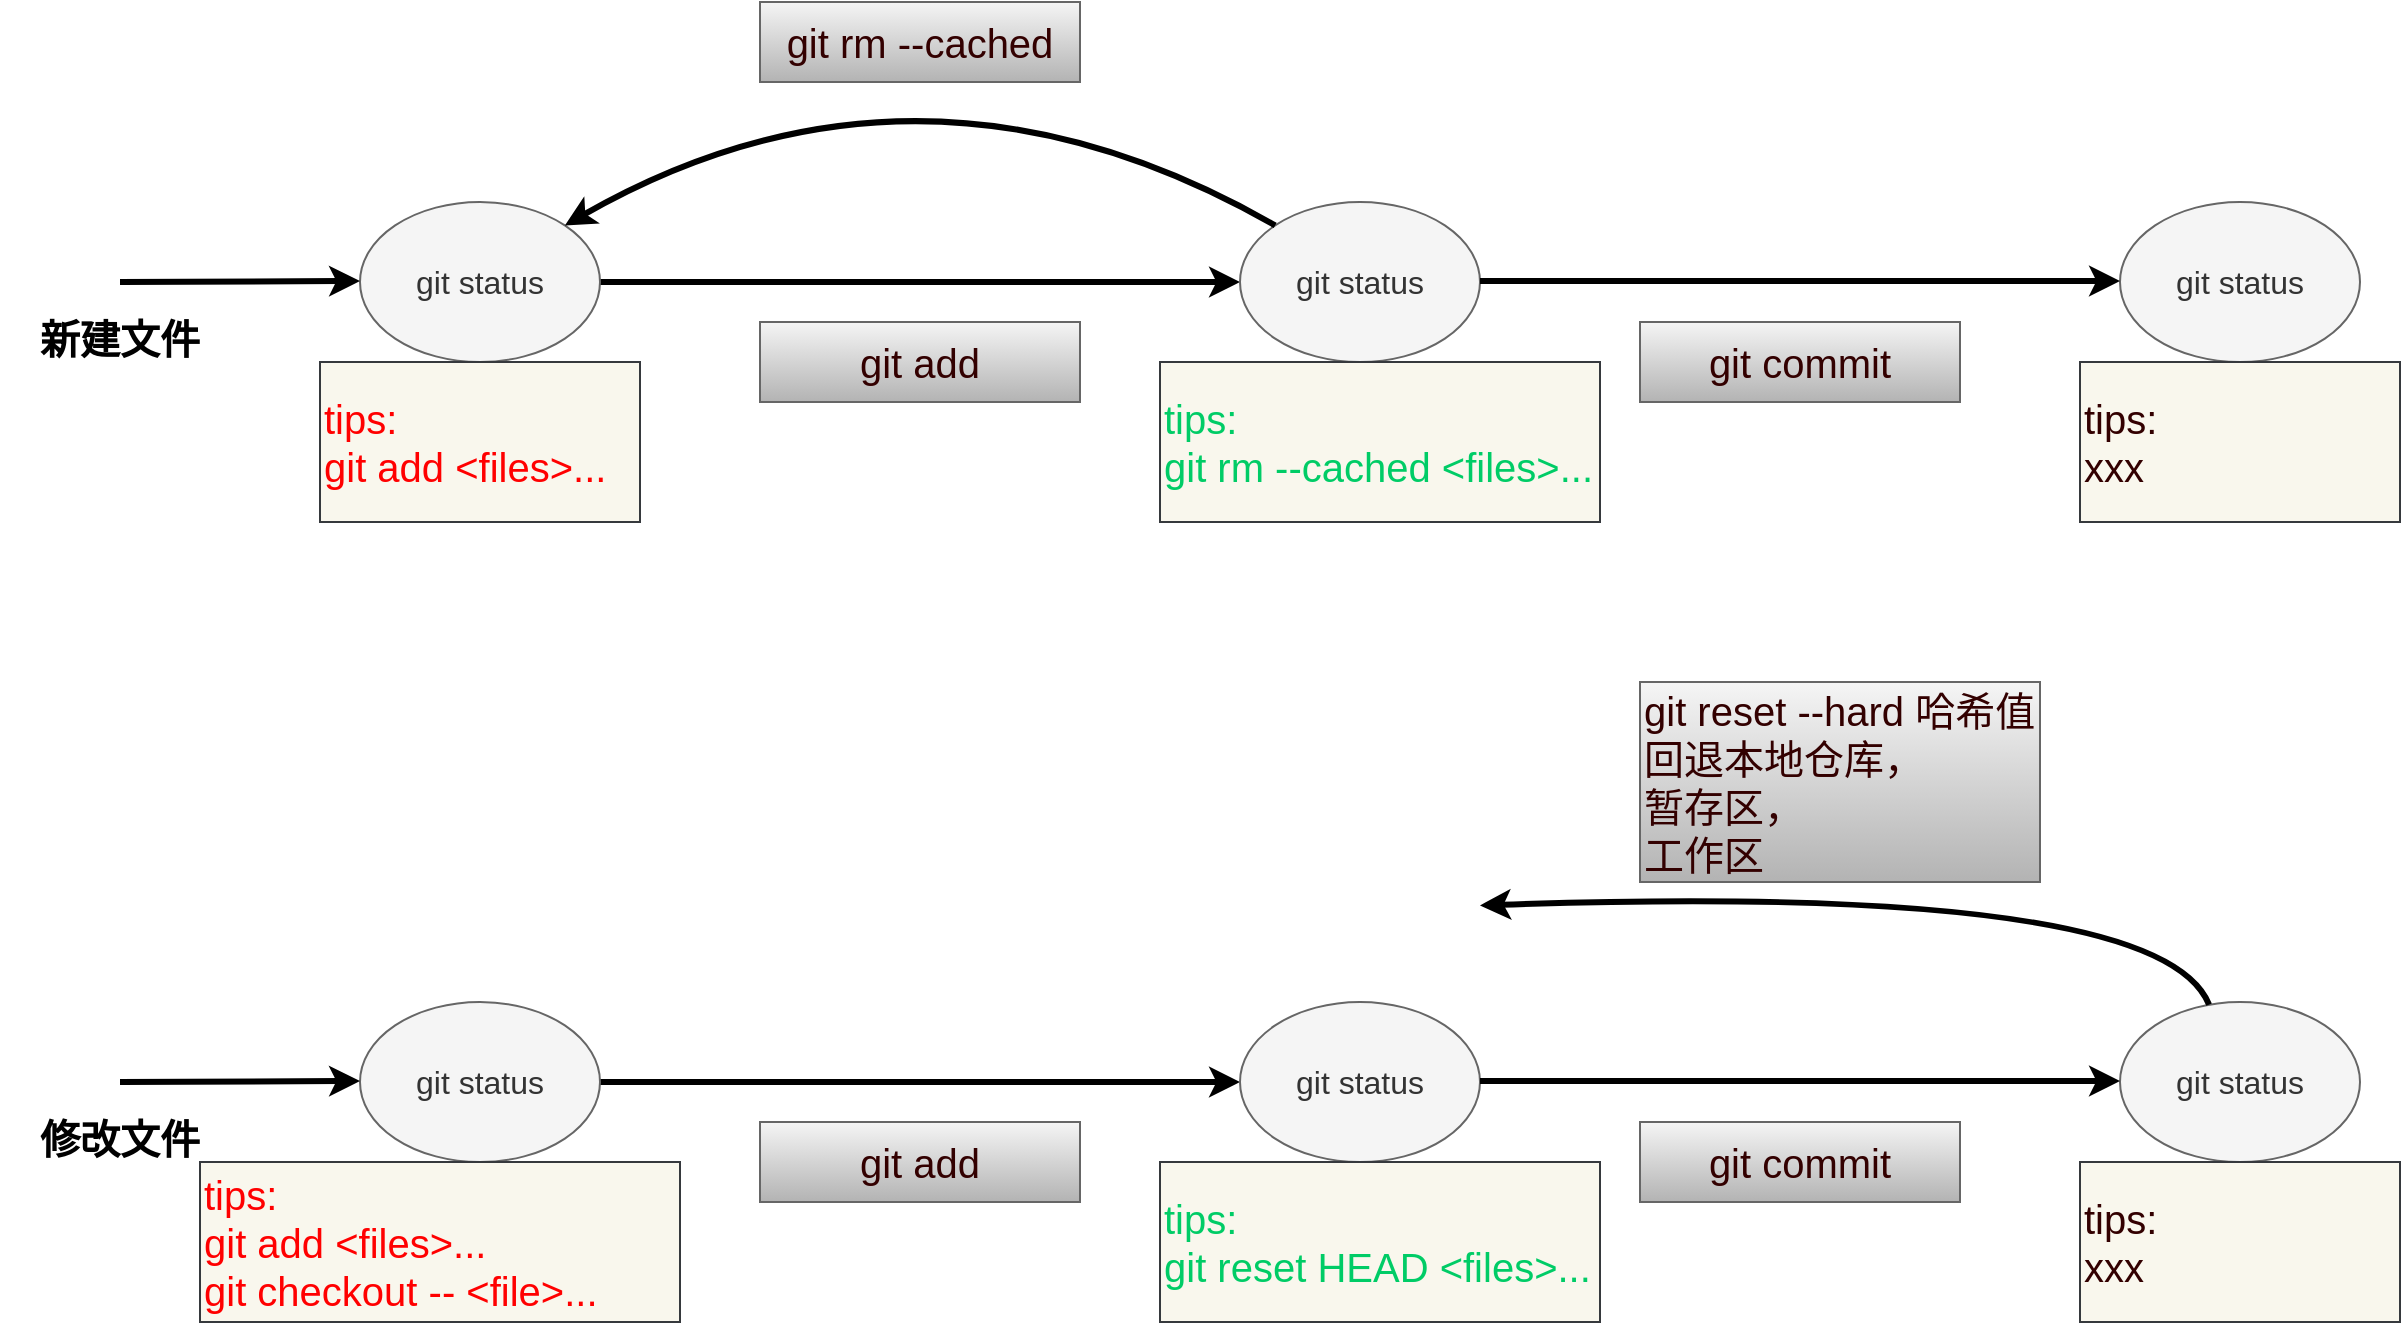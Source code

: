 <mxfile version="14.6.13" type="device"><diagram id="MwqngWskL66P2lwdxhEK" name="第 1 页"><mxGraphModel dx="2760" dy="3160" grid="1" gridSize="10" guides="1" tooltips="1" connect="1" arrows="1" fold="1" page="1" pageScale="1" pageWidth="827" pageHeight="1169" math="0" shadow="0"><root><mxCell id="0"/><mxCell id="1" parent="0"/><mxCell id="QUeZLK3ar5T5qplEnTdl-2" value="" style="endArrow=classic;html=1;exitX=1;exitY=0.5;exitDx=0;exitDy=0;strokeWidth=3;entryX=0;entryY=0.5;entryDx=0;entryDy=0;" parent="1" source="QUeZLK3ar5T5qplEnTdl-10" target="QUeZLK3ar5T5qplEnTdl-11" edge="1"><mxGeometry width="50" height="50" relative="1" as="geometry"><mxPoint x="-1210" y="-2230" as="sourcePoint"/><mxPoint x="-1160" y="-2160" as="targetPoint"/><Array as="points"/></mxGeometry></mxCell><mxCell id="QUeZLK3ar5T5qplEnTdl-10" value="&lt;font style=&quot;font-size: 16px&quot;&gt;git status&lt;/font&gt;" style="ellipse;whiteSpace=wrap;html=1;fillColor=#f5f5f5;strokeColor=#666666;fontColor=#333333;" parent="1" vertex="1"><mxGeometry x="-1400" y="-2000" width="120" height="80" as="geometry"/></mxCell><mxCell id="QUeZLK3ar5T5qplEnTdl-11" value="&lt;font style=&quot;font-size: 16px&quot;&gt;git status&lt;/font&gt;" style="ellipse;whiteSpace=wrap;html=1;fillColor=#f5f5f5;strokeColor=#666666;fontColor=#333333;" parent="1" vertex="1"><mxGeometry x="-960" y="-2000" width="120" height="80" as="geometry"/></mxCell><mxCell id="QUeZLK3ar5T5qplEnTdl-12" value="&lt;div&gt;&lt;span style=&quot;color: rgb(255 , 0 , 0) ; font-size: 20px&quot;&gt;tips:&lt;/span&gt;&lt;/div&gt;&lt;font style=&quot;font-size: 20px&quot;&gt;&lt;div&gt;&lt;span style=&quot;color: rgb(255 , 0 , 0)&quot;&gt;git add &amp;lt;files&amp;gt;...&lt;/span&gt;&lt;/div&gt;&lt;/font&gt;" style="rounded=0;whiteSpace=wrap;html=1;fontSize=16;fillColor=#f9f7ed;strokeColor=#36393d;align=left;" parent="1" vertex="1"><mxGeometry x="-1420" y="-1920" width="160" height="80" as="geometry"/></mxCell><mxCell id="QUeZLK3ar5T5qplEnTdl-13" value="&lt;div&gt;&lt;span style=&quot;color: rgb(0 , 204 , 102) ; font-size: 20px&quot;&gt;tips:&lt;/span&gt;&lt;/div&gt;&lt;font style=&quot;font-size: 20px&quot;&gt;&lt;div&gt;&lt;span style=&quot;color: rgb(0 , 204 , 102)&quot;&gt;git rm --cached &amp;lt;files&amp;gt;...&lt;/span&gt;&lt;/div&gt;&lt;/font&gt;" style="rounded=0;whiteSpace=wrap;html=1;fontSize=16;fillColor=#f9f7ed;strokeColor=#36393d;align=left;" parent="1" vertex="1"><mxGeometry x="-1000" y="-1920" width="220" height="80" as="geometry"/></mxCell><mxCell id="QUeZLK3ar5T5qplEnTdl-14" value="&lt;font style=&quot;font-size: 16px&quot;&gt;git status&lt;/font&gt;" style="ellipse;whiteSpace=wrap;html=1;fillColor=#f5f5f5;strokeColor=#666666;fontColor=#333333;" parent="1" vertex="1"><mxGeometry x="-520" y="-2000" width="120" height="80" as="geometry"/></mxCell><mxCell id="QUeZLK3ar5T5qplEnTdl-15" value="&lt;div&gt;&lt;span style=&quot;color: rgb(51 , 0 , 0) ; font-size: 20px&quot;&gt;tips:&lt;/span&gt;&lt;/div&gt;&lt;font style=&quot;font-size: 20px&quot;&gt;&lt;div&gt;&lt;span style=&quot;color: rgb(51 , 0 , 0)&quot;&gt;xxx&lt;/span&gt;&lt;/div&gt;&lt;/font&gt;" style="rounded=0;whiteSpace=wrap;html=1;fontSize=16;fillColor=#f9f7ed;strokeColor=#36393d;align=left;" parent="1" vertex="1"><mxGeometry x="-540" y="-1920" width="160" height="80" as="geometry"/></mxCell><mxCell id="QUeZLK3ar5T5qplEnTdl-19" value="" style="endArrow=classic;html=1;exitX=1;exitY=0.5;exitDx=0;exitDy=0;strokeWidth=3;entryX=0;entryY=0.5;entryDx=0;entryDy=0;" parent="1" edge="1"><mxGeometry width="50" height="50" relative="1" as="geometry"><mxPoint x="-840" y="-1960.5" as="sourcePoint"/><mxPoint x="-520" y="-1960.5" as="targetPoint"/><Array as="points"/></mxGeometry></mxCell><mxCell id="QUeZLK3ar5T5qplEnTdl-21" value="" style="endArrow=classic;html=1;strokeWidth=3;exitX=0;exitY=0;exitDx=0;exitDy=0;entryX=1;entryY=0;entryDx=0;entryDy=0;curved=1;" parent="1" source="QUeZLK3ar5T5qplEnTdl-11" target="QUeZLK3ar5T5qplEnTdl-10" edge="1"><mxGeometry width="50" height="50" relative="1" as="geometry"><mxPoint x="-850" y="-2260" as="sourcePoint"/><mxPoint x="-1270" y="-2000" as="targetPoint"/><Array as="points"><mxPoint x="-1120" y="-2090"/></Array></mxGeometry></mxCell><mxCell id="QUeZLK3ar5T5qplEnTdl-23" value="" style="endArrow=classic;html=1;strokeWidth=3;entryX=0;entryY=0.5;entryDx=0;entryDy=0;" parent="1" edge="1"><mxGeometry width="50" height="50" relative="1" as="geometry"><mxPoint x="-1520" y="-1960" as="sourcePoint"/><mxPoint x="-1400" y="-1960.5" as="targetPoint"/><Array as="points"/></mxGeometry></mxCell><mxCell id="QUeZLK3ar5T5qplEnTdl-24" value="&lt;div&gt;&lt;font face=&quot;helvetica&quot; style=&quot;font-size: 20px&quot;&gt;&lt;b&gt;新建文件&lt;/b&gt;&lt;/font&gt;&lt;/div&gt;" style="text;whiteSpace=wrap;html=1;align=center;" parent="1" vertex="1"><mxGeometry x="-1580" y="-1950" width="120" height="30" as="geometry"/></mxCell><mxCell id="QUeZLK3ar5T5qplEnTdl-25" value="&lt;font style=&quot;font-size: 20px&quot;&gt;&lt;font color=&quot;#330000&quot;&gt;git add&lt;/font&gt;&lt;br&gt;&lt;/font&gt;" style="rounded=0;whiteSpace=wrap;html=1;fontSize=16;fillColor=#f5f5f5;strokeColor=#666666;gradientColor=#b3b3b3;" parent="1" vertex="1"><mxGeometry x="-1200" y="-1940" width="160" height="40" as="geometry"/></mxCell><mxCell id="QUeZLK3ar5T5qplEnTdl-26" value="&lt;font style=&quot;font-size: 20px&quot;&gt;&lt;font color=&quot;#330000&quot;&gt;git commit&lt;/font&gt;&lt;br&gt;&lt;/font&gt;" style="rounded=0;whiteSpace=wrap;html=1;fontSize=16;fillColor=#f5f5f5;strokeColor=#666666;gradientColor=#b3b3b3;" parent="1" vertex="1"><mxGeometry x="-760" y="-1940" width="160" height="40" as="geometry"/></mxCell><mxCell id="QUeZLK3ar5T5qplEnTdl-27" value="&lt;font style=&quot;font-size: 20px&quot;&gt;&lt;font color=&quot;#330000&quot;&gt;git rm --cached&lt;/font&gt;&lt;br&gt;&lt;/font&gt;" style="rounded=0;whiteSpace=wrap;html=1;fontSize=16;fillColor=#f5f5f5;strokeColor=#666666;gradientColor=#b3b3b3;" parent="1" vertex="1"><mxGeometry x="-1200" y="-2100" width="160" height="40" as="geometry"/></mxCell><mxCell id="QUeZLK3ar5T5qplEnTdl-56" value="" style="endArrow=classic;html=1;exitX=1;exitY=0.5;exitDx=0;exitDy=0;strokeWidth=3;entryX=0;entryY=0.5;entryDx=0;entryDy=0;" parent="1" source="QUeZLK3ar5T5qplEnTdl-57" target="QUeZLK3ar5T5qplEnTdl-58" edge="1"><mxGeometry width="50" height="50" relative="1" as="geometry"><mxPoint x="-1210" y="-1830" as="sourcePoint"/><mxPoint x="-1160" y="-1760" as="targetPoint"/><Array as="points"/></mxGeometry></mxCell><mxCell id="QUeZLK3ar5T5qplEnTdl-57" value="&lt;font style=&quot;font-size: 16px&quot;&gt;git status&lt;/font&gt;" style="ellipse;whiteSpace=wrap;html=1;fillColor=#f5f5f5;strokeColor=#666666;fontColor=#333333;" parent="1" vertex="1"><mxGeometry x="-1400" y="-1600" width="120" height="80" as="geometry"/></mxCell><mxCell id="QUeZLK3ar5T5qplEnTdl-58" value="&lt;font style=&quot;font-size: 16px&quot;&gt;git status&lt;/font&gt;" style="ellipse;whiteSpace=wrap;html=1;fillColor=#f5f5f5;strokeColor=#666666;fontColor=#333333;" parent="1" vertex="1"><mxGeometry x="-960" y="-1600" width="120" height="80" as="geometry"/></mxCell><mxCell id="QUeZLK3ar5T5qplEnTdl-59" value="&lt;div&gt;&lt;span style=&quot;color: rgb(255 , 0 , 0) ; font-size: 20px&quot;&gt;tips:&lt;/span&gt;&lt;/div&gt;&lt;font style=&quot;font-size: 20px&quot;&gt;&lt;div&gt;&lt;span style=&quot;color: rgb(255 , 0 , 0)&quot;&gt;git add &amp;lt;files&amp;gt;...&lt;/span&gt;&lt;/div&gt;&lt;font color=&quot;#ff0000&quot;&gt;&lt;div&gt;&lt;span&gt;git checkout -- &amp;lt;file&amp;gt;...&lt;/span&gt;&lt;/div&gt;&lt;/font&gt;&lt;/font&gt;" style="rounded=0;whiteSpace=wrap;html=1;fontSize=16;fillColor=#f9f7ed;strokeColor=#36393d;align=left;" parent="1" vertex="1"><mxGeometry x="-1480" y="-1520" width="240" height="80" as="geometry"/></mxCell><mxCell id="QUeZLK3ar5T5qplEnTdl-60" value="&lt;div&gt;&lt;span style=&quot;color: rgb(0 , 204 , 102) ; font-size: 20px&quot;&gt;tips:&lt;/span&gt;&lt;/div&gt;&lt;font style=&quot;font-size: 20px&quot;&gt;&lt;div&gt;&lt;span style=&quot;color: rgb(0 , 204 , 102)&quot;&gt;git reset HEAD &amp;lt;files&amp;gt;...&lt;/span&gt;&lt;/div&gt;&lt;/font&gt;" style="rounded=0;whiteSpace=wrap;html=1;fontSize=16;fillColor=#f9f7ed;strokeColor=#36393d;align=left;" parent="1" vertex="1"><mxGeometry x="-1000" y="-1520" width="220" height="80" as="geometry"/></mxCell><mxCell id="QUeZLK3ar5T5qplEnTdl-61" value="&lt;font style=&quot;font-size: 16px&quot;&gt;git status&lt;/font&gt;" style="ellipse;whiteSpace=wrap;html=1;fillColor=#f5f5f5;strokeColor=#666666;fontColor=#333333;" parent="1" vertex="1"><mxGeometry x="-520" y="-1600" width="120" height="80" as="geometry"/></mxCell><mxCell id="QUeZLK3ar5T5qplEnTdl-62" value="&lt;div&gt;&lt;span style=&quot;color: rgb(51 , 0 , 0) ; font-size: 20px&quot;&gt;tips:&lt;/span&gt;&lt;/div&gt;&lt;font style=&quot;font-size: 20px&quot;&gt;&lt;div&gt;&lt;span style=&quot;color: rgb(51 , 0 , 0)&quot;&gt;xxx&lt;/span&gt;&lt;/div&gt;&lt;/font&gt;" style="rounded=0;whiteSpace=wrap;html=1;fontSize=16;fillColor=#f9f7ed;strokeColor=#36393d;align=left;" parent="1" vertex="1"><mxGeometry x="-540" y="-1520" width="160" height="80" as="geometry"/></mxCell><mxCell id="QUeZLK3ar5T5qplEnTdl-63" value="" style="endArrow=classic;html=1;exitX=1;exitY=0.5;exitDx=0;exitDy=0;strokeWidth=3;entryX=0;entryY=0.5;entryDx=0;entryDy=0;" parent="1" edge="1"><mxGeometry width="50" height="50" relative="1" as="geometry"><mxPoint x="-840" y="-1560.5" as="sourcePoint"/><mxPoint x="-520" y="-1560.5" as="targetPoint"/><Array as="points"/></mxGeometry></mxCell><mxCell id="QUeZLK3ar5T5qplEnTdl-65" value="" style="endArrow=classic;html=1;strokeWidth=3;entryX=0;entryY=0.5;entryDx=0;entryDy=0;" parent="1" edge="1"><mxGeometry width="50" height="50" relative="1" as="geometry"><mxPoint x="-1520" y="-1560" as="sourcePoint"/><mxPoint x="-1400" y="-1560.5" as="targetPoint"/><Array as="points"/></mxGeometry></mxCell><mxCell id="QUeZLK3ar5T5qplEnTdl-66" value="&lt;div&gt;&lt;font face=&quot;helvetica&quot; style=&quot;font-size: 20px&quot;&gt;&lt;b&gt;修改文件&lt;/b&gt;&lt;/font&gt;&lt;/div&gt;" style="text;whiteSpace=wrap;html=1;align=center;" parent="1" vertex="1"><mxGeometry x="-1580" y="-1550" width="120" height="30" as="geometry"/></mxCell><mxCell id="QUeZLK3ar5T5qplEnTdl-67" value="&lt;font style=&quot;font-size: 20px&quot;&gt;&lt;font color=&quot;#330000&quot;&gt;git add&lt;/font&gt;&lt;br&gt;&lt;/font&gt;" style="rounded=0;whiteSpace=wrap;html=1;fontSize=16;fillColor=#f5f5f5;strokeColor=#666666;gradientColor=#b3b3b3;" parent="1" vertex="1"><mxGeometry x="-1200" y="-1540" width="160" height="40" as="geometry"/></mxCell><mxCell id="QUeZLK3ar5T5qplEnTdl-68" value="&lt;font style=&quot;font-size: 20px&quot;&gt;&lt;font color=&quot;#330000&quot;&gt;git commit&lt;/font&gt;&lt;br&gt;&lt;/font&gt;" style="rounded=0;whiteSpace=wrap;html=1;fontSize=16;fillColor=#f5f5f5;strokeColor=#666666;gradientColor=#b3b3b3;" parent="1" vertex="1"><mxGeometry x="-760" y="-1540" width="160" height="40" as="geometry"/></mxCell><mxCell id="QUeZLK3ar5T5qplEnTdl-69" value="&lt;div&gt;&lt;span style=&quot;color: rgb(51 , 0 , 0) ; font-size: 20px&quot;&gt;git reset --hard 哈希值&lt;/span&gt;&lt;/div&gt;&lt;div&gt;&lt;span style=&quot;color: rgb(51 , 0 , 0) ; font-size: 20px&quot;&gt;回退本地仓库，&lt;/span&gt;&lt;/div&gt;&lt;div&gt;&lt;span style=&quot;color: rgb(51 , 0 , 0) ; font-size: 20px&quot;&gt;暂存区，&lt;/span&gt;&lt;/div&gt;&lt;div&gt;&lt;span style=&quot;color: rgb(51 , 0 , 0) ; font-size: 20px&quot;&gt;工作区&lt;/span&gt;&lt;/div&gt;" style="rounded=0;whiteSpace=wrap;html=1;fontSize=16;fillColor=#f5f5f5;strokeColor=#666666;gradientColor=#b3b3b3;align=left;" parent="1" vertex="1"><mxGeometry x="-760" y="-1760" width="200" height="100" as="geometry"/></mxCell><mxCell id="QUeZLK3ar5T5qplEnTdl-70" value="" style="endArrow=classic;html=1;strokeWidth=3;entryX=1;entryY=0;entryDx=0;entryDy=0;curved=1;" parent="1" source="QUeZLK3ar5T5qplEnTdl-61" edge="1"><mxGeometry width="50" height="50" relative="1" as="geometry"><mxPoint x="-484.856" y="-1648.284" as="sourcePoint"/><mxPoint x="-840.004" y="-1648.284" as="targetPoint"/><Array as="points"><mxPoint x="-500" y="-1660"/></Array></mxGeometry></mxCell></root></mxGraphModel></diagram></mxfile>